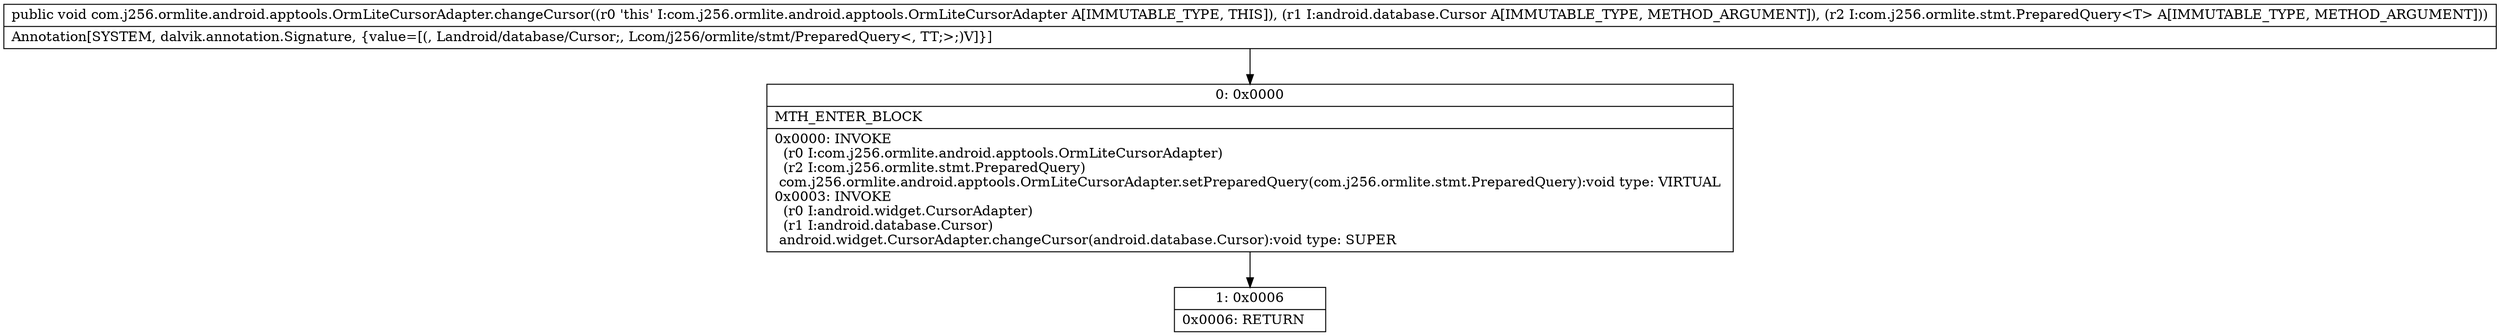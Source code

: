 digraph "CFG forcom.j256.ormlite.android.apptools.OrmLiteCursorAdapter.changeCursor(Landroid\/database\/Cursor;Lcom\/j256\/ormlite\/stmt\/PreparedQuery;)V" {
Node_0 [shape=record,label="{0\:\ 0x0000|MTH_ENTER_BLOCK\l|0x0000: INVOKE  \l  (r0 I:com.j256.ormlite.android.apptools.OrmLiteCursorAdapter)\l  (r2 I:com.j256.ormlite.stmt.PreparedQuery)\l com.j256.ormlite.android.apptools.OrmLiteCursorAdapter.setPreparedQuery(com.j256.ormlite.stmt.PreparedQuery):void type: VIRTUAL \l0x0003: INVOKE  \l  (r0 I:android.widget.CursorAdapter)\l  (r1 I:android.database.Cursor)\l android.widget.CursorAdapter.changeCursor(android.database.Cursor):void type: SUPER \l}"];
Node_1 [shape=record,label="{1\:\ 0x0006|0x0006: RETURN   \l}"];
MethodNode[shape=record,label="{public void com.j256.ormlite.android.apptools.OrmLiteCursorAdapter.changeCursor((r0 'this' I:com.j256.ormlite.android.apptools.OrmLiteCursorAdapter A[IMMUTABLE_TYPE, THIS]), (r1 I:android.database.Cursor A[IMMUTABLE_TYPE, METHOD_ARGUMENT]), (r2 I:com.j256.ormlite.stmt.PreparedQuery\<T\> A[IMMUTABLE_TYPE, METHOD_ARGUMENT]))  | Annotation[SYSTEM, dalvik.annotation.Signature, \{value=[(, Landroid\/database\/Cursor;, Lcom\/j256\/ormlite\/stmt\/PreparedQuery\<, TT;\>;)V]\}]\l}"];
MethodNode -> Node_0;
Node_0 -> Node_1;
}

